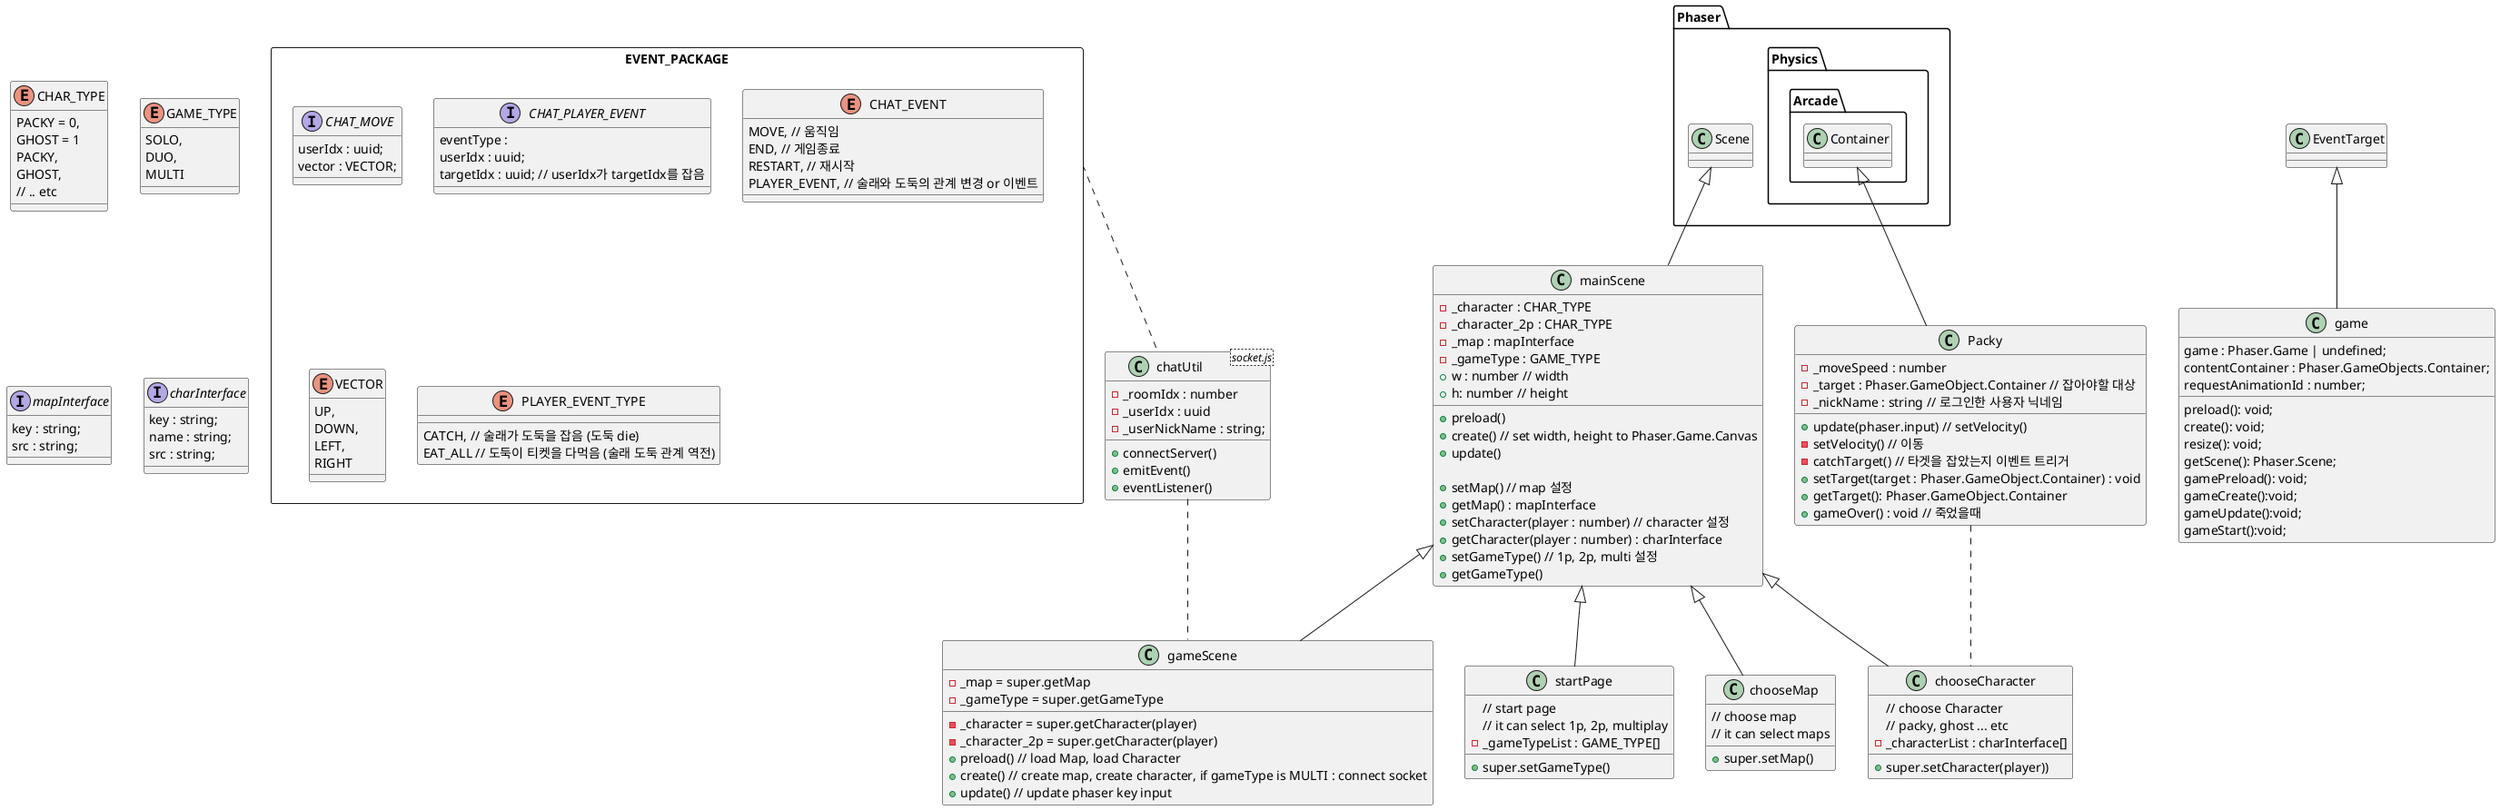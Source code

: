 @startuml
'enum'
enum CHAR_TYPE {
    PACKY = 0,
    GHOST = 1
}

enum GAME_TYPE {
    SOLO,
    DUO,
    MULTI
}

enum CHAR_TYPE {
    PACKY,
    GHOST,
    // .. etc
}



'package'
package EVENT_PACKAGE <<Rectangle>> {
    interface CHAT_MOVE {
        userIdx : uuid;
        vector : VECTOR;
    }


    interface CHAT_PLAYER_EVENT {
        eventType :
        userIdx : uuid;
        targetIdx : uuid; // userIdx가 targetIdx를 잡음
    }

    enum CHAT_EVENT {
        MOVE, // 움직임
        END, // 게임종료
        RESTART, // 재시작
        PLAYER_EVENT, // 술래와 도둑의 관계 변경 or 이벤트
    }

    enum VECTOR {
        UP,
        DOWN,
        LEFT,
        RIGHT
    }

    enum PLAYER_EVENT_TYPE {
        CATCH, // 술래가 도둑을 잡음 (도둑 die)
        EAT_ALL // 도둑이 티켓을 다먹음 (술래 도둑 관계 역전)
    }
}


'interface'


interface mapInterface {
    key : string;
    src : string;
}

interface charInterface {
    key : string;
    name : string;
    src : string;
}


'class'
class game extends EventTarget {
    game : Phaser.Game | undefined;
    contentContainer : Phaser.GameObjects.Container;
    requestAnimationId : number;

    preload(): void;
    create(): void;
    resize(): void;
    getScene(): Phaser.Scene;
    gamePreload(): void;
    gameCreate():void;
    gameUpdate():void;
    gameStart():void;
}


class mainScene extends Phaser.Scene {
    - _character : CHAR_TYPE
    - _character_2p : CHAR_TYPE
    - _map : mapInterface
    - _gameType : GAME_TYPE
    + w : number // width
    + h: number // height

    + preload()
    + create() // set width, height to Phaser.Game.Canvas
    + update()

    + setMap() // map 설정
    + getMap() : mapInterface
    + setCharacter(player : number) // character 설정
    + getCharacter(player : number) : charInterface
    + setGameType() // 1p, 2p, multi 설정
    + getGameType()
}

class startPage extends mainScene {
    // start page
    // it can select 1p, 2p, multiplay
    - _gameTypeList : GAME_TYPE[]

    +super.setGameType()
}

class chooseCharacter extends mainScene {
    // choose Character
    // packy, ghost ... etc
    - _characterList : charInterface[]

    + super.setCharacter(player))
}

class chooseMap extends mainScene {
    // choose map
    // it can select maps

    + super.setMap()
}

class gameScene extends mainScene{
    - _character = super.getCharacter(player)
    - _character_2p = super.getCharacter(player)
    - _map = super.getMap
    - _gameType = super.getGameType

    + preload() // load Map, load Character
    + create() // create map, create character, if gameType is MULTI : connect socket
    + update() // update phaser key input
}


class chatUtil <socket.js> {
    - _roomIdx : number
    - _userIdx : uuid
    - _userNickName : string;

    + connectServer()
    + emitEvent()
    + eventListener()
}

class Packy extends Phaser.Physics.Arcade.Container{
    - _moveSpeed : number
    - _target : Phaser.GameObject.Container // 잡아야할 대상
    - _nickName : string // 로그인한 사용자 닉네임


    + update(phaser.input) // setVelocity()
    - setVelocity() // 이동
    - catchTarget() // 타겟을 잡았는지 이벤트 트리거
    + setTarget(target : Phaser.GameObject.Container) : void
    + getTarget(): Phaser.GameObject.Container
    + gameOver() : void // 죽었을때
}

'relation'
chatUtil .. gameScene
Packy .. chooseCharacter
EVENT_PACKAGE .. chatUtil



@enduml